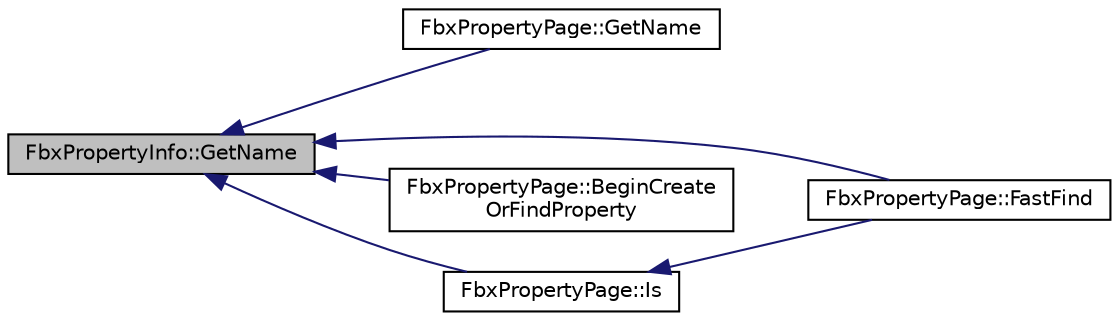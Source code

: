 digraph "FbxPropertyInfo::GetName"
{
  edge [fontname="Helvetica",fontsize="10",labelfontname="Helvetica",labelfontsize="10"];
  node [fontname="Helvetica",fontsize="10",shape=record];
  rankdir="LR";
  Node41 [label="FbxPropertyInfo::GetName",height=0.2,width=0.4,color="black", fillcolor="grey75", style="filled", fontcolor="black"];
  Node41 -> Node42 [dir="back",color="midnightblue",fontsize="10",style="solid",fontname="Helvetica"];
  Node42 [label="FbxPropertyPage::GetName",height=0.2,width=0.4,color="black", fillcolor="white", style="filled",URL="$class_fbx_property_page.html#ab6d1f86f8f98eee0bb8f61a6c83e6ddb"];
  Node41 -> Node43 [dir="back",color="midnightblue",fontsize="10",style="solid",fontname="Helvetica"];
  Node43 [label="FbxPropertyPage::FastFind",height=0.2,width=0.4,color="black", fillcolor="white", style="filled",URL="$class_fbx_property_page.html#a613c04018ba60d91fa1a987070035491"];
  Node41 -> Node44 [dir="back",color="midnightblue",fontsize="10",style="solid",fontname="Helvetica"];
  Node44 [label="FbxPropertyPage::BeginCreate\lOrFindProperty",height=0.2,width=0.4,color="black", fillcolor="white", style="filled",URL="$class_fbx_property_page.html#a13c717963c497a3cb6b4fc89a2793d8c"];
  Node41 -> Node45 [dir="back",color="midnightblue",fontsize="10",style="solid",fontname="Helvetica"];
  Node45 [label="FbxPropertyPage::Is",height=0.2,width=0.4,color="black", fillcolor="white", style="filled",URL="$class_fbx_property_page.html#a8bc4d86023cb4e9d067e2d99c9911e7f"];
  Node45 -> Node43 [dir="back",color="midnightblue",fontsize="10",style="solid",fontname="Helvetica"];
}
